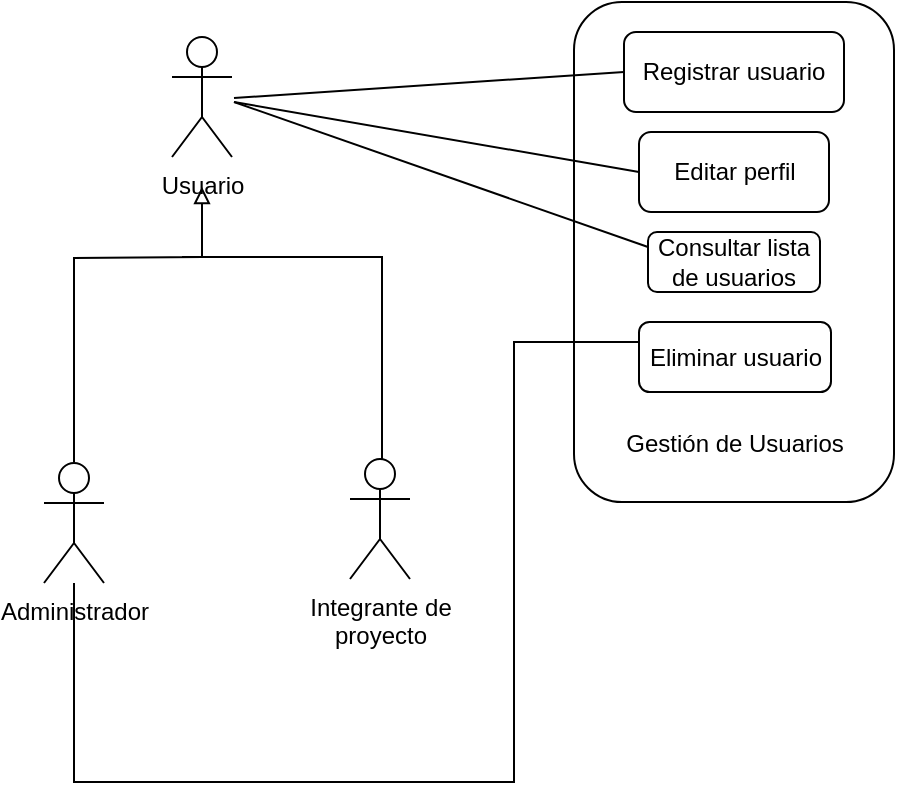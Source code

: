 <mxfile version="13.10.5" type="google"><diagram id="-9qjAij2xc9meUnN4xUF" name="Page-1"><mxGraphModel dx="71" dy="1651" grid="1" gridSize="10" guides="1" tooltips="1" connect="1" arrows="1" fold="1" page="1" pageScale="1" pageWidth="827" pageHeight="1169" math="0" shadow="0"><root><mxCell id="0"/><mxCell id="1" parent="0"/><mxCell id="awTSdyInJe1iAmkpEYUL-1" value="" style="rounded=1;whiteSpace=wrap;html=1;" vertex="1" parent="1"><mxGeometry x="1335" y="-940" width="160" height="250" as="geometry"/></mxCell><mxCell id="awTSdyInJe1iAmkpEYUL-2" value="Usuario" style="shape=umlActor;verticalLabelPosition=bottom;verticalAlign=top;html=1;outlineConnect=0;" vertex="1" parent="1"><mxGeometry x="1134" y="-922.5" width="30" height="60" as="geometry"/></mxCell><mxCell id="awTSdyInJe1iAmkpEYUL-3" value="Editar perfil" style="rounded=1;whiteSpace=wrap;html=1;" vertex="1" parent="1"><mxGeometry x="1367.5" y="-875" width="95" height="40" as="geometry"/></mxCell><mxCell id="awTSdyInJe1iAmkpEYUL-4" value="Consultar lista de usuarios" style="rounded=1;whiteSpace=wrap;html=1;" vertex="1" parent="1"><mxGeometry x="1372" y="-825" width="86" height="30" as="geometry"/></mxCell><mxCell id="awTSdyInJe1iAmkpEYUL-5" value="Eliminar usuario" style="rounded=1;whiteSpace=wrap;html=1;" vertex="1" parent="1"><mxGeometry x="1367.5" y="-780" width="96" height="35" as="geometry"/></mxCell><mxCell id="awTSdyInJe1iAmkpEYUL-6" value="Registrar usuario" style="rounded=1;whiteSpace=wrap;html=1;" vertex="1" parent="1"><mxGeometry x="1360" y="-925" width="110" height="40" as="geometry"/></mxCell><mxCell id="awTSdyInJe1iAmkpEYUL-7" value="Integrante de&lt;br&gt;proyecto" style="shape=umlActor;verticalLabelPosition=bottom;verticalAlign=top;html=1;outlineConnect=0;" vertex="1" parent="1"><mxGeometry x="1223" y="-711.5" width="30" height="60" as="geometry"/></mxCell><mxCell id="awTSdyInJe1iAmkpEYUL-8" style="edgeStyle=orthogonalEdgeStyle;rounded=0;orthogonalLoop=1;jettySize=auto;html=1;startArrow=none;startFill=0;endArrow=none;endFill=0;entryX=0;entryY=0.5;entryDx=0;entryDy=0;" edge="1" parent="1" source="awTSdyInJe1iAmkpEYUL-9" target="awTSdyInJe1iAmkpEYUL-5"><mxGeometry relative="1" as="geometry"><mxPoint x="1315" y="-770" as="targetPoint"/><Array as="points"><mxPoint x="1085" y="-550"/><mxPoint x="1305" y="-550"/><mxPoint x="1305" y="-770"/><mxPoint x="1368" y="-770"/></Array></mxGeometry></mxCell><mxCell id="awTSdyInJe1iAmkpEYUL-9" value="Administrador" style="shape=umlActor;verticalLabelPosition=bottom;verticalAlign=top;html=1;outlineConnect=0;" vertex="1" parent="1"><mxGeometry x="1070" y="-709.5" width="30" height="60" as="geometry"/></mxCell><mxCell id="awTSdyInJe1iAmkpEYUL-10" value="" style="endArrow=block;html=1;startArrow=none;startFill=0;endFill=0;rounded=0;" edge="1" parent="1"><mxGeometry width="50" height="50" relative="1" as="geometry"><mxPoint x="1085" y="-710" as="sourcePoint"/><mxPoint x="1149" y="-847.5" as="targetPoint"/><Array as="points"><mxPoint x="1085" y="-812"/><mxPoint x="1149" y="-812.5"/></Array></mxGeometry></mxCell><mxCell id="awTSdyInJe1iAmkpEYUL-11" value="" style="endArrow=none;html=1;rounded=0;" edge="1" parent="1"><mxGeometry width="50" height="50" relative="1" as="geometry"><mxPoint x="1239" y="-711.5" as="sourcePoint"/><mxPoint x="1139" y="-812.5" as="targetPoint"/><Array as="points"><mxPoint x="1239" y="-812.5"/></Array></mxGeometry></mxCell><mxCell id="awTSdyInJe1iAmkpEYUL-12" value="Gestión de Usuarios" style="text;html=1;align=center;verticalAlign=middle;resizable=0;points=[];autosize=1;" vertex="1" parent="1"><mxGeometry x="1355" y="-729" width="120" height="20" as="geometry"/></mxCell><mxCell id="awTSdyInJe1iAmkpEYUL-13" value="" style="endArrow=none;html=1;entryX=0;entryY=0.5;entryDx=0;entryDy=0;" edge="1" parent="1" target="awTSdyInJe1iAmkpEYUL-6"><mxGeometry width="50" height="50" relative="1" as="geometry"><mxPoint x="1165" y="-892" as="sourcePoint"/><mxPoint x="1265" y="-990" as="targetPoint"/></mxGeometry></mxCell><mxCell id="awTSdyInJe1iAmkpEYUL-14" value="" style="endArrow=none;html=1;entryX=0;entryY=0.5;entryDx=0;entryDy=0;" edge="1" parent="1" target="awTSdyInJe1iAmkpEYUL-3"><mxGeometry width="50" height="50" relative="1" as="geometry"><mxPoint x="1165" y="-890.0" as="sourcePoint"/><mxPoint x="1370" y="-895" as="targetPoint"/></mxGeometry></mxCell><mxCell id="awTSdyInJe1iAmkpEYUL-15" value="" style="endArrow=none;html=1;entryX=0;entryY=0.25;entryDx=0;entryDy=0;" edge="1" parent="1" target="awTSdyInJe1iAmkpEYUL-4"><mxGeometry width="50" height="50" relative="1" as="geometry"><mxPoint x="1165" y="-890.0" as="sourcePoint"/><mxPoint x="1377.5" y="-845" as="targetPoint"/></mxGeometry></mxCell></root></mxGraphModel></diagram></mxfile>